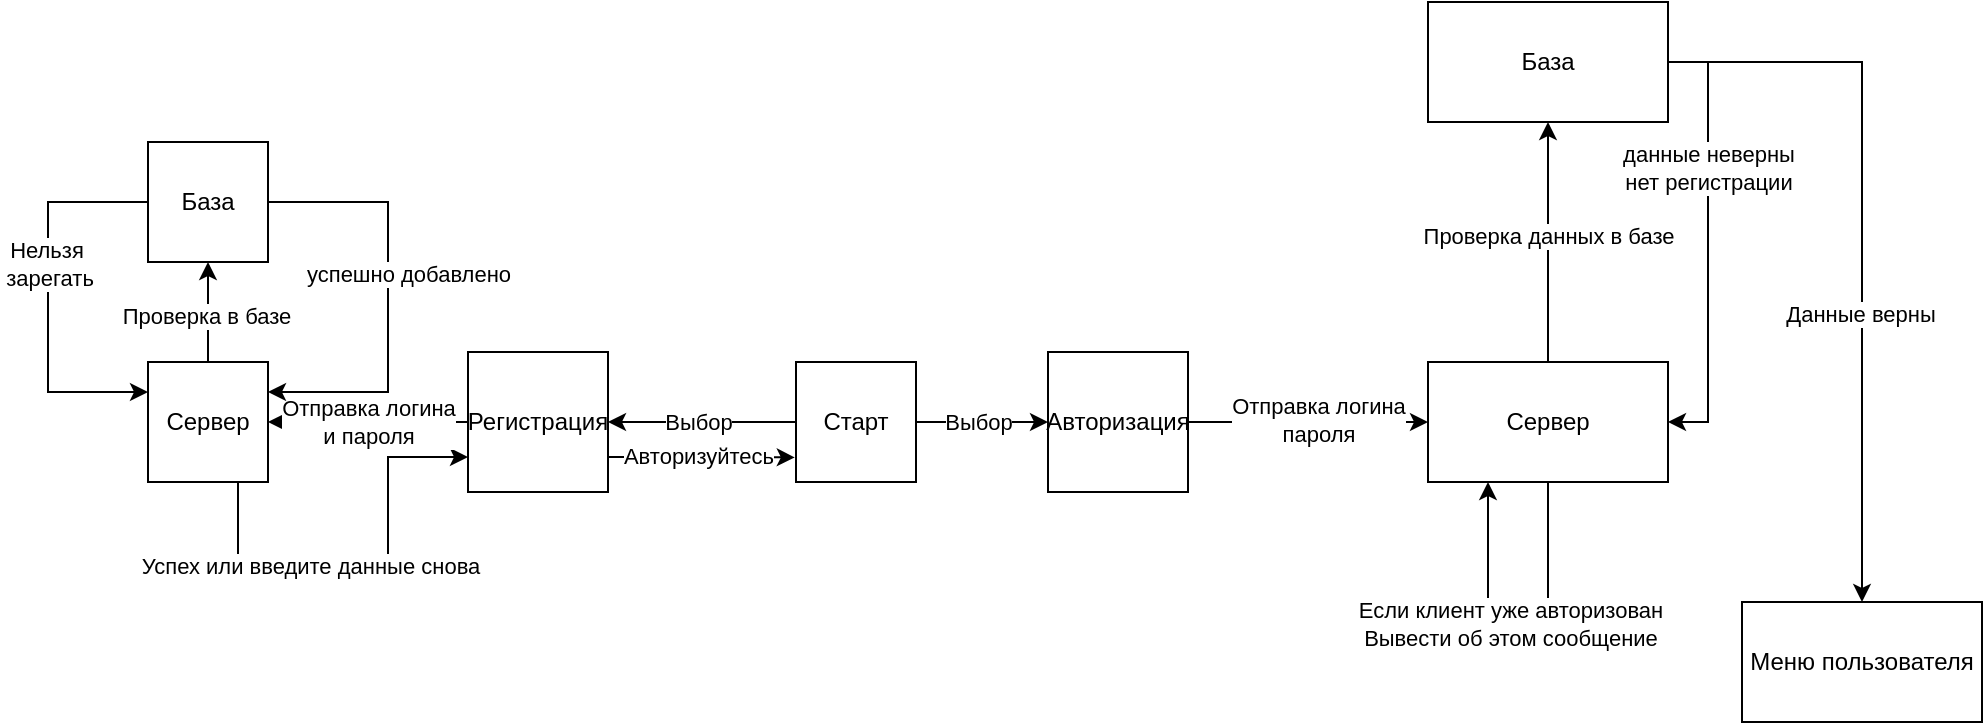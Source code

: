 <mxfile version="28.1.2">
  <diagram name="Страница — 1" id="DZ4BePwk2TcJmKXa0Q0M">
    <mxGraphModel dx="1432" dy="2060" grid="1" gridSize="10" guides="1" tooltips="1" connect="1" arrows="1" fold="1" page="1" pageScale="1" pageWidth="827" pageHeight="1169" math="0" shadow="0">
      <root>
        <mxCell id="0" />
        <mxCell id="1" parent="0" />
        <mxCell id="wurYiIyvWkNOGfxESh0W-21" style="edgeStyle=orthogonalEdgeStyle;rounded=0;orthogonalLoop=1;jettySize=auto;html=1;entryX=1;entryY=0.5;entryDx=0;entryDy=0;" edge="1" parent="1" source="wurYiIyvWkNOGfxESh0W-18" target="wurYiIyvWkNOGfxESh0W-20">
          <mxGeometry relative="1" as="geometry" />
        </mxCell>
        <mxCell id="wurYiIyvWkNOGfxESh0W-23" value="Выбор" style="edgeLabel;html=1;align=center;verticalAlign=middle;resizable=0;points=[];" vertex="1" connectable="0" parent="wurYiIyvWkNOGfxESh0W-21">
          <mxGeometry x="0.054" relative="1" as="geometry">
            <mxPoint as="offset" />
          </mxGeometry>
        </mxCell>
        <mxCell id="wurYiIyvWkNOGfxESh0W-36" style="edgeStyle=orthogonalEdgeStyle;rounded=0;orthogonalLoop=1;jettySize=auto;html=1;exitX=1;exitY=0.5;exitDx=0;exitDy=0;entryX=0;entryY=0.5;entryDx=0;entryDy=0;" edge="1" parent="1" source="wurYiIyvWkNOGfxESh0W-18" target="wurYiIyvWkNOGfxESh0W-35">
          <mxGeometry relative="1" as="geometry" />
        </mxCell>
        <mxCell id="wurYiIyvWkNOGfxESh0W-37" value="Выбор" style="edgeLabel;html=1;align=center;verticalAlign=middle;resizable=0;points=[];" vertex="1" connectable="0" parent="wurYiIyvWkNOGfxESh0W-36">
          <mxGeometry x="-0.056" relative="1" as="geometry">
            <mxPoint as="offset" />
          </mxGeometry>
        </mxCell>
        <mxCell id="wurYiIyvWkNOGfxESh0W-18" value="Старт" style="whiteSpace=wrap;html=1;aspect=fixed;" vertex="1" parent="1">
          <mxGeometry x="354" y="70" width="60" height="60" as="geometry" />
        </mxCell>
        <mxCell id="wurYiIyvWkNOGfxESh0W-20" value="Регистрация" style="whiteSpace=wrap;html=1;aspect=fixed;" vertex="1" parent="1">
          <mxGeometry x="190" y="65" width="70" height="70" as="geometry" />
        </mxCell>
        <mxCell id="wurYiIyvWkNOGfxESh0W-26" style="edgeStyle=orthogonalEdgeStyle;rounded=0;orthogonalLoop=1;jettySize=auto;html=1;entryX=0.5;entryY=1;entryDx=0;entryDy=0;" edge="1" parent="1" source="wurYiIyvWkNOGfxESh0W-22" target="wurYiIyvWkNOGfxESh0W-27">
          <mxGeometry relative="1" as="geometry">
            <mxPoint x="60.0" y="20" as="targetPoint" />
          </mxGeometry>
        </mxCell>
        <mxCell id="wurYiIyvWkNOGfxESh0W-28" value="Проверка в базе" style="edgeLabel;html=1;align=center;verticalAlign=middle;resizable=0;points=[];" vertex="1" connectable="0" parent="wurYiIyvWkNOGfxESh0W-26">
          <mxGeometry x="-0.051" y="1" relative="1" as="geometry">
            <mxPoint as="offset" />
          </mxGeometry>
        </mxCell>
        <mxCell id="wurYiIyvWkNOGfxESh0W-31" style="edgeStyle=orthogonalEdgeStyle;rounded=0;orthogonalLoop=1;jettySize=auto;html=1;exitX=0.75;exitY=1;exitDx=0;exitDy=0;entryX=0;entryY=0.75;entryDx=0;entryDy=0;" edge="1" parent="1" source="wurYiIyvWkNOGfxESh0W-22" target="wurYiIyvWkNOGfxESh0W-20">
          <mxGeometry relative="1" as="geometry">
            <Array as="points">
              <mxPoint x="75" y="170" />
              <mxPoint x="150" y="170" />
              <mxPoint x="150" y="118" />
            </Array>
          </mxGeometry>
        </mxCell>
        <mxCell id="wurYiIyvWkNOGfxESh0W-32" value="Успех или введите данные снова" style="edgeLabel;html=1;align=center;verticalAlign=middle;resizable=0;points=[];" vertex="1" connectable="0" parent="wurYiIyvWkNOGfxESh0W-31">
          <mxGeometry x="-0.269" y="-2" relative="1" as="geometry">
            <mxPoint as="offset" />
          </mxGeometry>
        </mxCell>
        <mxCell id="wurYiIyvWkNOGfxESh0W-22" value="Сервер" style="whiteSpace=wrap;html=1;aspect=fixed;" vertex="1" parent="1">
          <mxGeometry x="30" y="70" width="60" height="60" as="geometry" />
        </mxCell>
        <mxCell id="wurYiIyvWkNOGfxESh0W-24" style="edgeStyle=orthogonalEdgeStyle;rounded=0;orthogonalLoop=1;jettySize=auto;html=1;entryX=1;entryY=0.5;entryDx=0;entryDy=0;" edge="1" parent="1" source="wurYiIyvWkNOGfxESh0W-20" target="wurYiIyvWkNOGfxESh0W-22">
          <mxGeometry relative="1" as="geometry" />
        </mxCell>
        <mxCell id="wurYiIyvWkNOGfxESh0W-25" value="Отправка логина&lt;br&gt;и пароля" style="edgeLabel;html=1;align=center;verticalAlign=middle;resizable=0;points=[];" vertex="1" connectable="0" parent="wurYiIyvWkNOGfxESh0W-24">
          <mxGeometry x="0.015" relative="1" as="geometry">
            <mxPoint as="offset" />
          </mxGeometry>
        </mxCell>
        <mxCell id="wurYiIyvWkNOGfxESh0W-29" style="edgeStyle=orthogonalEdgeStyle;rounded=0;orthogonalLoop=1;jettySize=auto;html=1;entryX=1;entryY=0.25;entryDx=0;entryDy=0;" edge="1" parent="1" source="wurYiIyvWkNOGfxESh0W-27" target="wurYiIyvWkNOGfxESh0W-22">
          <mxGeometry relative="1" as="geometry">
            <Array as="points">
              <mxPoint x="150" y="-10" />
              <mxPoint x="150" y="85" />
            </Array>
          </mxGeometry>
        </mxCell>
        <mxCell id="wurYiIyvWkNOGfxESh0W-30" value="успешно добавлено" style="edgeLabel;html=1;align=center;verticalAlign=middle;resizable=0;points=[];" vertex="1" connectable="0" parent="wurYiIyvWkNOGfxESh0W-29">
          <mxGeometry x="-0.106" y="1" relative="1" as="geometry">
            <mxPoint x="9" as="offset" />
          </mxGeometry>
        </mxCell>
        <mxCell id="wurYiIyvWkNOGfxESh0W-33" style="edgeStyle=orthogonalEdgeStyle;rounded=0;orthogonalLoop=1;jettySize=auto;html=1;entryX=0;entryY=0.25;entryDx=0;entryDy=0;" edge="1" parent="1" source="wurYiIyvWkNOGfxESh0W-27" target="wurYiIyvWkNOGfxESh0W-22">
          <mxGeometry relative="1" as="geometry">
            <Array as="points">
              <mxPoint x="-20" y="-10" />
              <mxPoint x="-20" y="85" />
            </Array>
          </mxGeometry>
        </mxCell>
        <mxCell id="wurYiIyvWkNOGfxESh0W-34" value="Нельзя&lt;br&gt;&amp;nbsp;зарегать" style="edgeLabel;html=1;align=center;verticalAlign=middle;resizable=0;points=[];" vertex="1" connectable="0" parent="wurYiIyvWkNOGfxESh0W-33">
          <mxGeometry x="-0.172" y="-1" relative="1" as="geometry">
            <mxPoint as="offset" />
          </mxGeometry>
        </mxCell>
        <mxCell id="wurYiIyvWkNOGfxESh0W-27" value="База" style="whiteSpace=wrap;html=1;aspect=fixed;" vertex="1" parent="1">
          <mxGeometry x="30" y="-40" width="60" height="60" as="geometry" />
        </mxCell>
        <mxCell id="wurYiIyvWkNOGfxESh0W-41" value="" style="edgeStyle=orthogonalEdgeStyle;rounded=0;orthogonalLoop=1;jettySize=auto;html=1;" edge="1" parent="1" source="wurYiIyvWkNOGfxESh0W-35" target="wurYiIyvWkNOGfxESh0W-40">
          <mxGeometry relative="1" as="geometry" />
        </mxCell>
        <mxCell id="wurYiIyvWkNOGfxESh0W-42" value="Отправка логина&lt;br&gt;пароля" style="edgeLabel;html=1;align=center;verticalAlign=middle;resizable=0;points=[];" vertex="1" connectable="0" parent="wurYiIyvWkNOGfxESh0W-41">
          <mxGeometry x="0.086" y="1" relative="1" as="geometry">
            <mxPoint as="offset" />
          </mxGeometry>
        </mxCell>
        <mxCell id="wurYiIyvWkNOGfxESh0W-35" value="Авторизация" style="whiteSpace=wrap;html=1;aspect=fixed;" vertex="1" parent="1">
          <mxGeometry x="480" y="65" width="70" height="70" as="geometry" />
        </mxCell>
        <mxCell id="wurYiIyvWkNOGfxESh0W-44" value="" style="edgeStyle=orthogonalEdgeStyle;rounded=0;orthogonalLoop=1;jettySize=auto;html=1;" edge="1" parent="1" source="wurYiIyvWkNOGfxESh0W-40" target="wurYiIyvWkNOGfxESh0W-43">
          <mxGeometry relative="1" as="geometry" />
        </mxCell>
        <mxCell id="wurYiIyvWkNOGfxESh0W-45" value="Проверка данных в базе" style="edgeLabel;html=1;align=center;verticalAlign=middle;resizable=0;points=[];" vertex="1" connectable="0" parent="wurYiIyvWkNOGfxESh0W-44">
          <mxGeometry x="0.055" relative="1" as="geometry">
            <mxPoint as="offset" />
          </mxGeometry>
        </mxCell>
        <mxCell id="wurYiIyvWkNOGfxESh0W-40" value="Сервер" style="whiteSpace=wrap;html=1;" vertex="1" parent="1">
          <mxGeometry x="670" y="70" width="120" height="60" as="geometry" />
        </mxCell>
        <mxCell id="wurYiIyvWkNOGfxESh0W-48" style="edgeStyle=orthogonalEdgeStyle;rounded=0;orthogonalLoop=1;jettySize=auto;html=1;entryX=1;entryY=0.5;entryDx=0;entryDy=0;" edge="1" parent="1" source="wurYiIyvWkNOGfxESh0W-43" target="wurYiIyvWkNOGfxESh0W-40">
          <mxGeometry relative="1" as="geometry">
            <Array as="points">
              <mxPoint x="810" y="-80" />
              <mxPoint x="810" y="100" />
            </Array>
          </mxGeometry>
        </mxCell>
        <mxCell id="wurYiIyvWkNOGfxESh0W-49" value="данные неверны&lt;br&gt;нет регистрации" style="edgeLabel;html=1;align=center;verticalAlign=middle;resizable=0;points=[];" vertex="1" connectable="0" parent="wurYiIyvWkNOGfxESh0W-48">
          <mxGeometry x="-0.338" relative="1" as="geometry">
            <mxPoint as="offset" />
          </mxGeometry>
        </mxCell>
        <mxCell id="wurYiIyvWkNOGfxESh0W-55" value="" style="edgeStyle=orthogonalEdgeStyle;rounded=0;orthogonalLoop=1;jettySize=auto;html=1;" edge="1" parent="1" source="wurYiIyvWkNOGfxESh0W-43" target="wurYiIyvWkNOGfxESh0W-54">
          <mxGeometry relative="1" as="geometry" />
        </mxCell>
        <mxCell id="wurYiIyvWkNOGfxESh0W-56" value="Данные верны" style="edgeLabel;html=1;align=center;verticalAlign=middle;resizable=0;points=[];" vertex="1" connectable="0" parent="wurYiIyvWkNOGfxESh0W-55">
          <mxGeometry x="0.212" y="-1" relative="1" as="geometry">
            <mxPoint as="offset" />
          </mxGeometry>
        </mxCell>
        <mxCell id="wurYiIyvWkNOGfxESh0W-43" value="База" style="whiteSpace=wrap;html=1;" vertex="1" parent="1">
          <mxGeometry x="670" y="-110" width="120" height="60" as="geometry" />
        </mxCell>
        <mxCell id="wurYiIyvWkNOGfxESh0W-50" style="edgeStyle=orthogonalEdgeStyle;rounded=0;orthogonalLoop=1;jettySize=auto;html=1;exitX=1;exitY=0.75;exitDx=0;exitDy=0;entryX=-0.01;entryY=0.795;entryDx=0;entryDy=0;entryPerimeter=0;" edge="1" parent="1" source="wurYiIyvWkNOGfxESh0W-20" target="wurYiIyvWkNOGfxESh0W-18">
          <mxGeometry relative="1" as="geometry" />
        </mxCell>
        <mxCell id="wurYiIyvWkNOGfxESh0W-51" value="Авторизуйтесь" style="edgeLabel;html=1;align=center;verticalAlign=middle;resizable=0;points=[];" vertex="1" connectable="0" parent="wurYiIyvWkNOGfxESh0W-50">
          <mxGeometry x="-0.041" y="1" relative="1" as="geometry">
            <mxPoint as="offset" />
          </mxGeometry>
        </mxCell>
        <mxCell id="wurYiIyvWkNOGfxESh0W-54" value="Меню пользователя" style="whiteSpace=wrap;html=1;" vertex="1" parent="1">
          <mxGeometry x="827" y="190" width="120" height="60" as="geometry" />
        </mxCell>
        <mxCell id="wurYiIyvWkNOGfxESh0W-59" style="edgeStyle=orthogonalEdgeStyle;rounded=0;orthogonalLoop=1;jettySize=auto;html=1;entryX=0.25;entryY=1;entryDx=0;entryDy=0;" edge="1" parent="1" source="wurYiIyvWkNOGfxESh0W-40" target="wurYiIyvWkNOGfxESh0W-40">
          <mxGeometry relative="1" as="geometry">
            <Array as="points">
              <mxPoint x="730" y="200" />
              <mxPoint x="700" y="200" />
            </Array>
          </mxGeometry>
        </mxCell>
        <mxCell id="wurYiIyvWkNOGfxESh0W-60" value="Если клиент уже авторизован&lt;br&gt;Вывести об этом сообщение" style="edgeLabel;html=1;align=center;verticalAlign=middle;resizable=0;points=[];" vertex="1" connectable="0" parent="wurYiIyvWkNOGfxESh0W-59">
          <mxGeometry x="0.046" y="1" relative="1" as="geometry">
            <mxPoint as="offset" />
          </mxGeometry>
        </mxCell>
      </root>
    </mxGraphModel>
  </diagram>
</mxfile>

